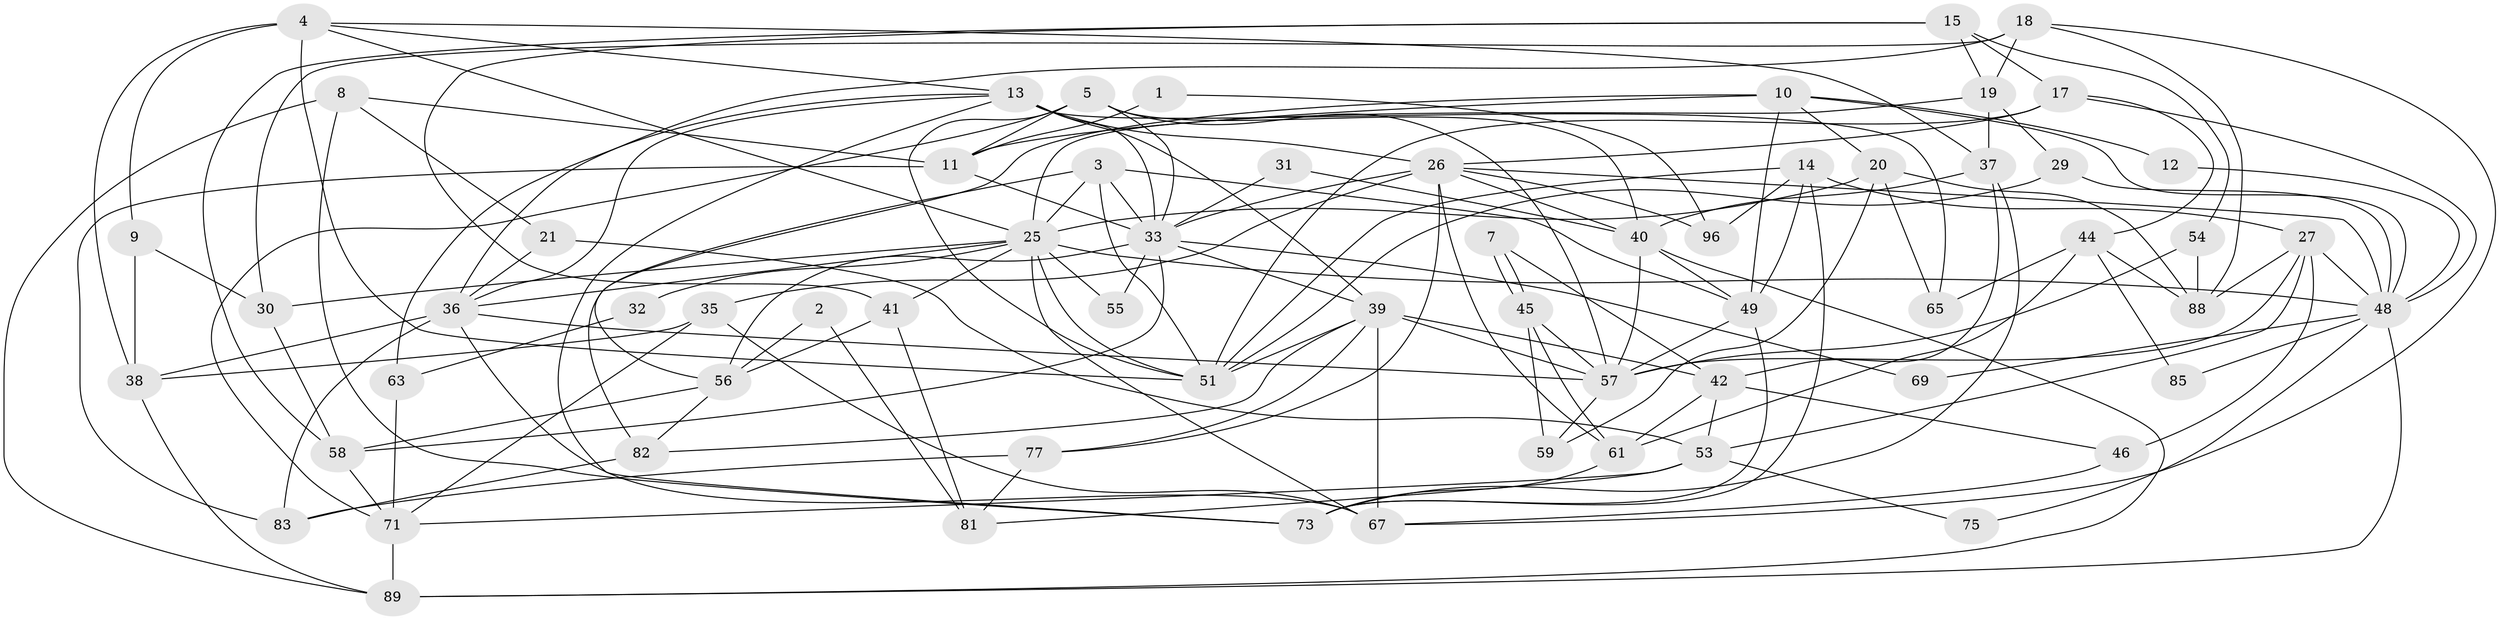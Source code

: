 // original degree distribution, {3: 0.22, 2: 0.15, 4: 0.31, 5: 0.18, 7: 0.02, 8: 0.02, 6: 0.1}
// Generated by graph-tools (version 1.1) at 2025/11/02/21/25 10:11:14]
// undirected, 64 vertices, 159 edges
graph export_dot {
graph [start="1"]
  node [color=gray90,style=filled];
  1 [super="+68"];
  2;
  3 [super="+84"];
  4 [super="+24"];
  5 [super="+6"];
  7;
  8;
  9;
  10 [super="+76"];
  11 [super="+100"];
  12;
  13 [super="+16"];
  14;
  15 [super="+43"];
  17;
  18 [super="+23"];
  19 [super="+22"];
  20 [super="+28"];
  21;
  25 [super="+95"];
  26 [super="+34"];
  27 [super="+62"];
  29;
  30 [super="+47"];
  31;
  32;
  33 [super="+86"];
  35 [super="+78"];
  36 [super="+66"];
  37;
  38 [super="+80"];
  39 [super="+87"];
  40 [super="+91"];
  41;
  42 [super="+50"];
  44 [super="+52"];
  45 [super="+70"];
  46;
  48 [super="+98"];
  49 [super="+74"];
  51 [super="+60"];
  53;
  54 [super="+94"];
  55;
  56 [super="+79"];
  57 [super="+64"];
  58;
  59;
  61 [super="+99"];
  63;
  65;
  67 [super="+72"];
  69;
  71 [super="+97"];
  73 [super="+90"];
  75;
  77;
  81;
  82;
  83 [super="+92"];
  85;
  88;
  89 [super="+93"];
  96;
  1 -- 96;
  1 -- 11 [weight=2];
  2 -- 56;
  2 -- 81;
  3 -- 25;
  3 -- 51;
  3 -- 33;
  3 -- 82;
  3 -- 49;
  4 -- 25;
  4 -- 38;
  4 -- 51;
  4 -- 9;
  4 -- 37;
  4 -- 13;
  5 -- 51;
  5 -- 40;
  5 -- 11;
  5 -- 33;
  5 -- 57;
  5 -- 71;
  7 -- 42;
  7 -- 45;
  7 -- 45;
  8 -- 89;
  8 -- 11;
  8 -- 21;
  8 -- 73;
  9 -- 38;
  9 -- 30;
  10 -- 11;
  10 -- 12;
  10 -- 48;
  10 -- 56;
  10 -- 49;
  10 -- 20;
  11 -- 33;
  11 -- 83;
  12 -- 48;
  13 -- 36;
  13 -- 33 [weight=2];
  13 -- 65;
  13 -- 73;
  13 -- 63;
  13 -- 26;
  13 -- 39;
  14 -- 49;
  14 -- 73;
  14 -- 96;
  14 -- 27;
  14 -- 51;
  15 -- 19;
  15 -- 41;
  15 -- 54;
  15 -- 17;
  15 -- 58;
  17 -- 48;
  17 -- 26;
  17 -- 44;
  17 -- 51;
  18 -- 36;
  18 -- 88;
  18 -- 30;
  18 -- 67;
  18 -- 19;
  19 -- 37;
  19 -- 29 [weight=2];
  19 -- 25;
  20 -- 25;
  20 -- 65;
  20 -- 88;
  20 -- 59;
  21 -- 53;
  21 -- 36;
  25 -- 41;
  25 -- 48;
  25 -- 55;
  25 -- 32;
  25 -- 67;
  25 -- 36;
  25 -- 30;
  25 -- 51;
  26 -- 77;
  26 -- 33;
  26 -- 96;
  26 -- 48;
  26 -- 35;
  26 -- 61;
  26 -- 40;
  27 -- 48;
  27 -- 88;
  27 -- 53;
  27 -- 57;
  27 -- 46;
  29 -- 48;
  29 -- 51;
  30 -- 58;
  31 -- 33;
  31 -- 40;
  32 -- 63;
  33 -- 55;
  33 -- 69;
  33 -- 58;
  33 -- 56;
  33 -- 39;
  35 -- 67 [weight=2];
  35 -- 38;
  35 -- 71;
  36 -- 67;
  36 -- 38;
  36 -- 83;
  36 -- 57;
  37 -- 40;
  37 -- 73;
  37 -- 42;
  38 -- 89;
  39 -- 42;
  39 -- 57;
  39 -- 77;
  39 -- 82;
  39 -- 67;
  39 -- 51;
  40 -- 89;
  40 -- 57;
  40 -- 49;
  41 -- 81;
  41 -- 56;
  42 -- 46;
  42 -- 53;
  42 -- 61;
  44 -- 61;
  44 -- 65;
  44 -- 85;
  44 -- 88;
  45 -- 57;
  45 -- 59;
  45 -- 61;
  46 -- 67;
  48 -- 69;
  48 -- 85;
  48 -- 75;
  48 -- 89;
  49 -- 57;
  49 -- 73;
  53 -- 81;
  53 -- 75;
  53 -- 71;
  54 -- 57;
  54 -- 88;
  56 -- 82;
  56 -- 58;
  57 -- 59;
  58 -- 71;
  61 -- 73;
  63 -- 71;
  71 -- 89;
  77 -- 83;
  77 -- 81;
  82 -- 83;
}

